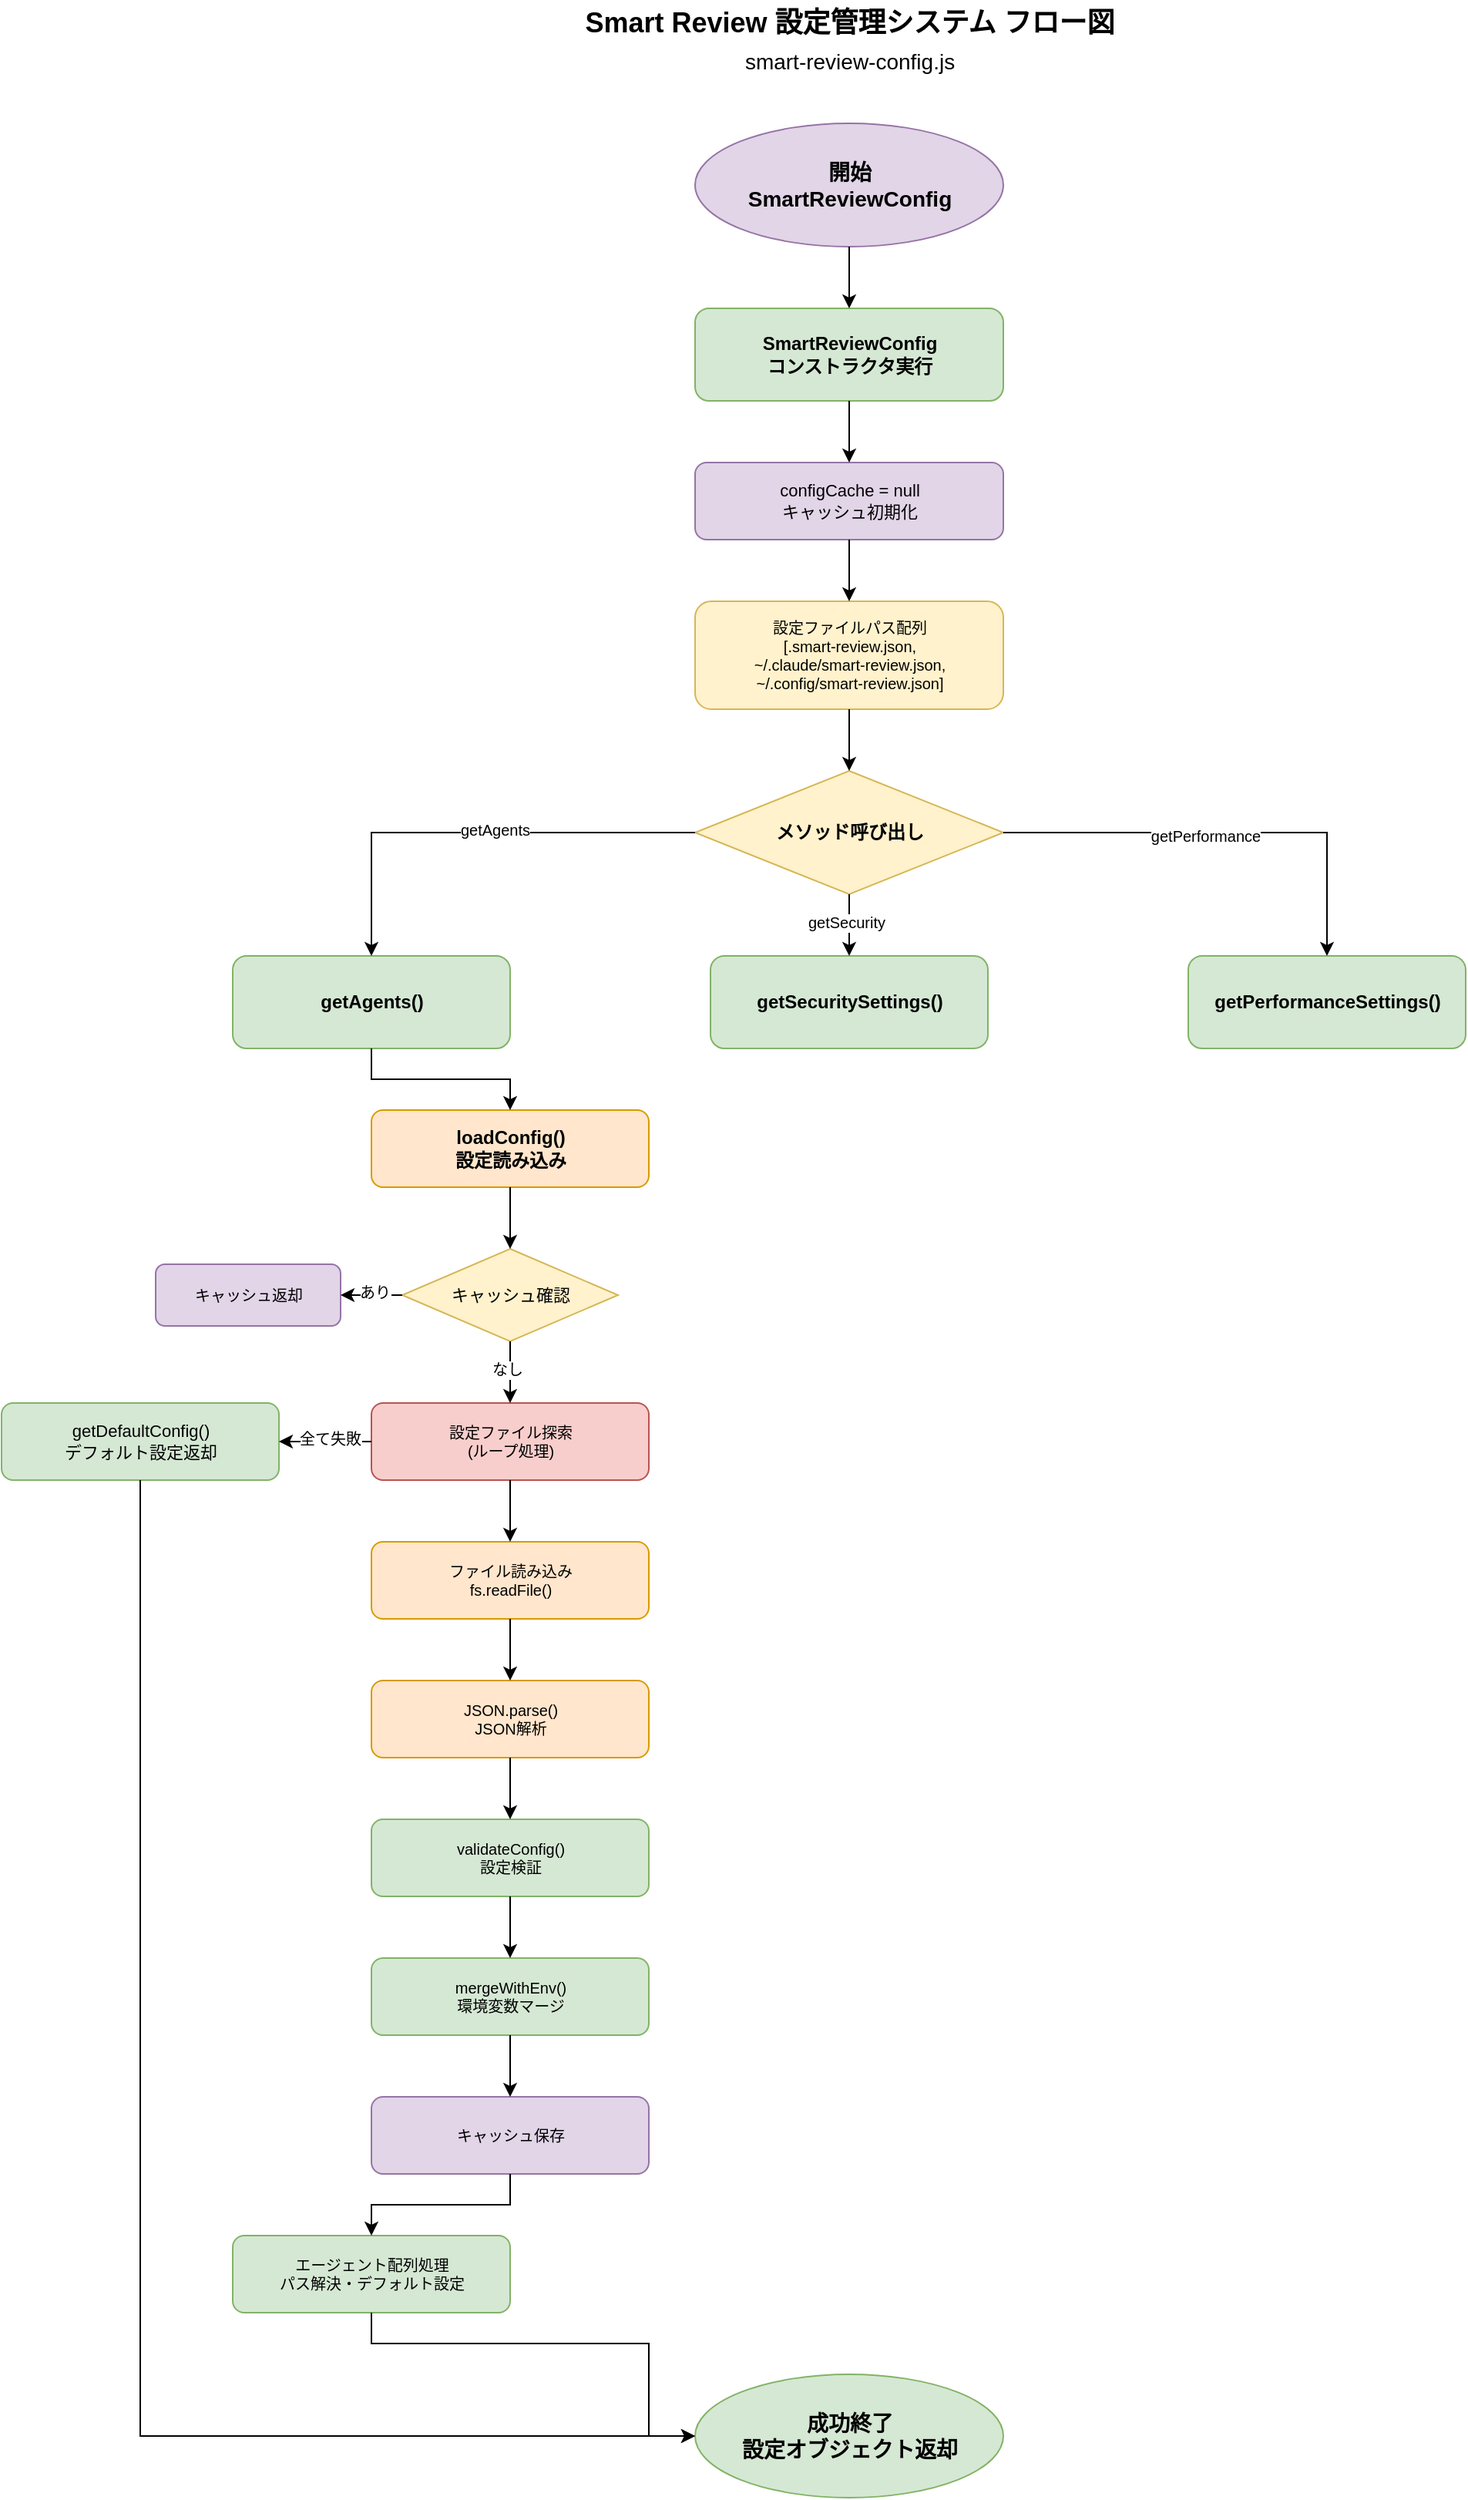 <mxfile version="24.7.8" type="device">
  <diagram name="SmartReviewConfig" id="smart-review-config">
    <mxGraphModel dx="1422" dy="754" grid="1" gridSize="10" guides="1" tooltips="1" connect="1" arrows="1" fold="1" page="1" pageScale="1" pageWidth="1654" pageHeight="2336" math="0" shadow="0">
      <root>
        <mxCell id="0" />
        <mxCell id="1" parent="0" />
        
        <mxCell id="title1" value="Smart Review 設定管理システム フロー図" style="text;html=1;align=center;verticalAlign=middle;fontSize=18;fontStyle=1;fontColor=#000000" vertex="1" parent="1">
          <mxGeometry x="500" y="20" width="400" height="30" as="geometry" />
        </mxCell>
        
        <mxCell id="subtitle1" value="smart-review-config.js" style="text;html=1;align=center;verticalAlign=middle;fontSize=14;fontColor=#000000" vertex="1" parent="1">
          <mxGeometry x="500" y="50" width="400" height="20" as="geometry" />
        </mxCell>
        
        <mxCell id="start1" value="開始&#10;SmartReviewConfig" style="ellipse;html=1;fillColor=#e1d5e7;strokeColor=#9673a6;fontSize=14;fontStyle=1;fontColor=#000000" vertex="1" parent="1">
          <mxGeometry x="600" y="100" width="200" height="80" as="geometry" />
        </mxCell>
        
        <mxCell id="init1" value="SmartReviewConfig&#10;コンストラクタ実行" style="rounded=1;html=1;fillColor=#d5e8d4;strokeColor=#82b366;fontSize=12;fontStyle=1;fontColor=#000000" vertex="1" parent="1">
          <mxGeometry x="600" y="220" width="200" height="60" as="geometry" />
        </mxCell>
        
        <mxCell id="cache1" value="configCache = null&#10;キャッシュ初期化" style="rounded=1;html=1;fillColor=#e1d5e7;strokeColor=#9673a6;fontSize=11;fontColor=#000000" vertex="1" parent="1">
          <mxGeometry x="600" y="320" width="200" height="50" as="geometry" />
        </mxCell>
        
        <mxCell id="paths1" value="設定ファイルパス配列&#10;[.smart-review.json,&#10;~/.claude/smart-review.json,&#10;~/.config/smart-review.json]" style="rounded=1;html=1;fillColor=#fff2cc;strokeColor=#d6b656;fontSize=10;fontColor=#000000" vertex="1" parent="1">
          <mxGeometry x="600" y="410" width="200" height="70" as="geometry" />
        </mxCell>
        
        <mxCell id="method1" value="メソッド呼び出し" style="rhombus;html=1;fillColor=#fff2cc;strokeColor=#d6b656;fontSize=12;fontStyle=1;fontColor=#000000" vertex="1" parent="1">
          <mxGeometry x="600" y="520" width="200" height="80" as="geometry" />
        </mxCell>
        
        <mxCell id="getagents1" value="getAgents()" style="rounded=1;html=1;fillColor=#d5e8d4;strokeColor=#82b366;fontSize=12;fontStyle=1;fontColor=#000000" vertex="1" parent="1">
          <mxGeometry x="300" y="640" width="180" height="60" as="geometry" />
        </mxCell>
        
        <mxCell id="getsecurity1" value="getSecuritySettings()" style="rounded=1;html=1;fillColor=#d5e8d4;strokeColor=#82b366;fontSize=12;fontStyle=1;fontColor=#000000" vertex="1" parent="1">
          <mxGeometry x="610" y="640" width="180" height="60" as="geometry" />
        </mxCell>
        
        <mxCell id="getperf1" value="getPerformanceSettings()" style="rounded=1;html=1;fillColor=#d5e8d4;strokeColor=#82b366;fontSize=12;fontStyle=1;fontColor=#000000" vertex="1" parent="1">
          <mxGeometry x="920" y="640" width="180" height="60" as="geometry" />
        </mxCell>
        
        <mxCell id="load1" value="loadConfig()&#10;設定読み込み" style="rounded=1;html=1;fillColor=#ffe6cc;strokeColor=#d79b00;fontSize=12;fontStyle=1;fontColor=#000000" vertex="1" parent="1">
          <mxGeometry x="390" y="740" width="180" height="50" as="geometry" />
        </mxCell>
        
        <mxCell id="check1" value="キャッシュ確認" style="rhombus;html=1;fillColor=#fff2cc;strokeColor=#d6b656;fontSize=11;fontColor=#000000" vertex="1" parent="1">
          <mxGeometry x="410" y="830" width="140" height="60" as="geometry" />
        </mxCell>
        
        <mxCell id="return1" value="キャッシュ返却" style="rounded=1;html=1;fillColor=#e1d5e7;strokeColor=#9673a6;fontSize=10;fontColor=#000000" vertex="1" parent="1">
          <mxGeometry x="250" y="840" width="120" height="40" as="geometry" />
        </mxCell>
        
        <mxCell id="search1" value="設定ファイル探索&#10;(ループ処理)" style="rounded=1;html=1;fillColor=#f8cecc;strokeColor=#b85450;fontSize=10;fontColor=#000000" vertex="1" parent="1">
          <mxGeometry x="390" y="930" width="180" height="50" as="geometry" />
        </mxCell>
        
        <mxCell id="read1" value="ファイル読み込み&#10;fs.readFile()" style="rounded=1;html=1;fillColor=#ffe6cc;strokeColor=#d79b00;fontSize=10;fontColor=#000000" vertex="1" parent="1">
          <mxGeometry x="390" y="1020" width="180" height="50" as="geometry" />
        </mxCell>
        
        <mxCell id="parse1" value="JSON.parse()&#10;JSON解析" style="rounded=1;html=1;fillColor=#ffe6cc;strokeColor=#d79b00;fontSize=10;fontColor=#000000" vertex="1" parent="1">
          <mxGeometry x="390" y="1110" width="180" height="50" as="geometry" />
        </mxCell>
        
        <mxCell id="validate1" value="validateConfig()&#10;設定検証" style="rounded=1;html=1;fillColor=#d5e8d4;strokeColor=#82b366;fontSize=10;fontColor=#000000" vertex="1" parent="1">
          <mxGeometry x="390" y="1200" width="180" height="50" as="geometry" />
        </mxCell>
        
        <mxCell id="merge1" value="mergeWithEnv()&#10;環境変数マージ" style="rounded=1;html=1;fillColor=#d5e8d4;strokeColor=#82b366;fontSize=10;fontColor=#000000" vertex="1" parent="1">
          <mxGeometry x="390" y="1290" width="180" height="50" as="geometry" />
        </mxCell>
        
        <mxCell id="savecache1" value="キャッシュ保存" style="rounded=1;html=1;fillColor=#e1d5e7;strokeColor=#9673a6;fontSize=10;fontColor=#000000" vertex="1" parent="1">
          <mxGeometry x="390" y="1380" width="180" height="50" as="geometry" />
        </mxCell>
        
        <mxCell id="processagents1" value="エージェント配列処理&#10;パス解決・デフォルト設定" style="rounded=1;html=1;fillColor=#d5e8d4;strokeColor=#82b366;fontSize=10;fontColor=#000000" vertex="1" parent="1">
          <mxGeometry x="300" y="1470" width="180" height="50" as="geometry" />
        </mxCell>
        
        <mxCell id="default1" value="getDefaultConfig()&#10;デフォルト設定返却" style="rounded=1;html=1;fillColor=#d5e8d4;strokeColor=#82b366;fontSize=11;fontColor=#000000" vertex="1" parent="1">
          <mxGeometry x="150" y="930" width="180" height="50" as="geometry" />
        </mxCell>
        
        <mxCell id="success1" value="成功終了&#10;設定オブジェクト返却" style="ellipse;html=1;fillColor=#d5e8d4;strokeColor=#82b366;fontSize=14;fontStyle=1;fontColor=#000000" vertex="1" parent="1">
          <mxGeometry x="600" y="1560" width="200" height="80" as="geometry" />
        </mxCell>
        
        <!-- Main Flow Arrows -->
        <mxCell id="arrow1" style="edgeStyle=orthogonalEdgeStyle;rounded=0;orthogonalLoop=1;jettySize=auto;html=1;" edge="1" parent="1" source="start1" target="init1">
          <mxGeometry relative="1" as="geometry" />
        </mxCell>
        
        <mxCell id="arrow2" style="edgeStyle=orthogonalEdgeStyle;rounded=0;orthogonalLoop=1;jettySize=auto;html=1;" edge="1" parent="1" source="init1" target="cache1">
          <mxGeometry relative="1" as="geometry" />
        </mxCell>
        
        <mxCell id="arrow3" style="edgeStyle=orthogonalEdgeStyle;rounded=0;orthogonalLoop=1;jettySize=auto;html=1;" edge="1" parent="1" source="cache1" target="paths1">
          <mxGeometry relative="1" as="geometry" />
        </mxCell>
        
        <mxCell id="arrow4" style="edgeStyle=orthogonalEdgeStyle;rounded=0;orthogonalLoop=1;jettySize=auto;html=1;" edge="1" parent="1" source="paths1" target="method1">
          <mxGeometry relative="1" as="geometry" />
        </mxCell>
        
        <!-- Method Branch Arrows -->
        <mxCell id="arrow5" style="edgeStyle=orthogonalEdgeStyle;rounded=0;orthogonalLoop=1;jettySize=auto;html=1;" edge="1" parent="1" source="method1" target="getagents1">
          <mxGeometry relative="1" as="geometry" />
        </mxCell>
        <mxCell id="arrow5label" value="getAgents" style="edgeLabel;html=1;align=center;verticalAlign=middle;resizable=0;points=[];fontSize=10;fontColor=#000000" vertex="1" connectable="0" parent="arrow5">
          <mxGeometry x="-0.1" y="-2" relative="1" as="geometry">
            <mxPoint as="offset" />
          </mxGeometry>
        </mxCell>
        
        <mxCell id="arrow6" style="edgeStyle=orthogonalEdgeStyle;rounded=0;orthogonalLoop=1;jettySize=auto;html=1;" edge="1" parent="1" source="method1" target="getsecurity1">
          <mxGeometry relative="1" as="geometry" />
        </mxCell>
        <mxCell id="arrow6label" value="getSecurity" style="edgeLabel;html=1;align=center;verticalAlign=middle;resizable=0;points=[];fontSize=10;fontColor=#000000" vertex="1" connectable="0" parent="arrow6">
          <mxGeometry x="-0.1" y="-2" relative="1" as="geometry">
            <mxPoint as="offset" />
          </mxGeometry>
        </mxCell>
        
        <mxCell id="arrow7" style="edgeStyle=orthogonalEdgeStyle;rounded=0;orthogonalLoop=1;jettySize=auto;html=1;" edge="1" parent="1" source="method1" target="getperf1">
          <mxGeometry relative="1" as="geometry" />
        </mxCell>
        <mxCell id="arrow7label" value="getPerformance" style="edgeLabel;html=1;align=center;verticalAlign=middle;resizable=0;points=[];fontSize=10;fontColor=#000000" vertex="1" connectable="0" parent="arrow7">
          <mxGeometry x="-0.1" y="-2" relative="1" as="geometry">
            <mxPoint as="offset" />
          </mxGeometry>
        </mxCell>
        
        <!-- getAgents Flow -->
        <mxCell id="arrow8" style="edgeStyle=orthogonalEdgeStyle;rounded=0;orthogonalLoop=1;jettySize=auto;html=1;" edge="1" parent="1" source="getagents1" target="load1">
          <mxGeometry relative="1" as="geometry" />
        </mxCell>
        
        <mxCell id="arrow9" style="edgeStyle=orthogonalEdgeStyle;rounded=0;orthogonalLoop=1;jettySize=auto;html=1;" edge="1" parent="1" source="load1" target="check1">
          <mxGeometry relative="1" as="geometry" />
        </mxCell>
        
        <!-- Cache Check Branch -->
        <mxCell id="arrow10" style="edgeStyle=orthogonalEdgeStyle;rounded=0;orthogonalLoop=1;jettySize=auto;html=1;" edge="1" parent="1" source="check1" target="return1">
          <mxGeometry relative="1" as="geometry">
            <Array as="points">
              <mxPoint x="380" y="860" />
              <mxPoint x="310" y="860" />
            </Array>
          </mxGeometry>
        </mxCell>
        <mxCell id="arrow10label" value="あり" style="edgeLabel;html=1;align=center;verticalAlign=middle;resizable=0;points=[];fontSize=10;fontColor=#000000" vertex="1" connectable="0" parent="arrow10">
          <mxGeometry x="-0.1" y="-2" relative="1" as="geometry">
            <mxPoint as="offset" />
          </mxGeometry>
        </mxCell>
        
        <mxCell id="arrow11" style="edgeStyle=orthogonalEdgeStyle;rounded=0;orthogonalLoop=1;jettySize=auto;html=1;" edge="1" parent="1" source="check1" target="search1">
          <mxGeometry relative="1" as="geometry" />
        </mxCell>
        <mxCell id="arrow11label" value="なし" style="edgeLabel;html=1;align=center;verticalAlign=middle;resizable=0;points=[];fontSize=10;fontColor=#000000" vertex="1" connectable="0" parent="arrow11">
          <mxGeometry x="-0.1" y="-2" relative="1" as="geometry">
            <mxPoint as="offset" />
          </mxGeometry>
        </mxCell>
        
        <!-- File Processing Flow -->
        <mxCell id="arrow12" style="edgeStyle=orthogonalEdgeStyle;rounded=0;orthogonalLoop=1;jettySize=auto;html=1;" edge="1" parent="1" source="search1" target="read1">
          <mxGeometry relative="1" as="geometry" />
        </mxCell>
        
        <mxCell id="arrow13" style="edgeStyle=orthogonalEdgeStyle;rounded=0;orthogonalLoop=1;jettySize=auto;html=1;" edge="1" parent="1" source="read1" target="parse1">
          <mxGeometry relative="1" as="geometry" />
        </mxCell>
        
        <mxCell id="arrow14" style="edgeStyle=orthogonalEdgeStyle;rounded=0;orthogonalLoop=1;jettySize=auto;html=1;" edge="1" parent="1" source="parse1" target="validate1">
          <mxGeometry relative="1" as="geometry" />
        </mxCell>
        
        <mxCell id="arrow15" style="edgeStyle=orthogonalEdgeStyle;rounded=0;orthogonalLoop=1;jettySize=auto;html=1;" edge="1" parent="1" source="validate1" target="merge1">
          <mxGeometry relative="1" as="geometry" />
        </mxCell>
        
        <mxCell id="arrow16" style="edgeStyle=orthogonalEdgeStyle;rounded=0;orthogonalLoop=1;jettySize=auto;html=1;" edge="1" parent="1" source="merge1" target="savecache1">
          <mxGeometry relative="1" as="geometry" />
        </mxCell>
        
        <mxCell id="arrow17" style="edgeStyle=orthogonalEdgeStyle;rounded=0;orthogonalLoop=1;jettySize=auto;html=1;" edge="1" parent="1" source="savecache1" target="processagents1">
          <mxGeometry relative="1" as="geometry" />
        </mxCell>
        
        <mxCell id="arrow18" style="edgeStyle=orthogonalEdgeStyle;rounded=0;orthogonalLoop=1;jettySize=auto;html=1;" edge="1" parent="1" source="processagents1" target="success1">
          <mxGeometry relative="1" as="geometry">
            <Array as="points">
              <mxPoint x="390" y="1540" />
              <mxPoint x="570" y="1540" />
              <mxPoint x="570" y="1600" />
            </Array>
          </mxGeometry>
        </mxCell>
        
        <!-- Default Config Flow -->
        <mxCell id="arrow19" style="edgeStyle=orthogonalEdgeStyle;rounded=0;orthogonalLoop=1;jettySize=auto;html=1;" edge="1" parent="1" source="search1" target="default1">
          <mxGeometry relative="1" as="geometry">
            <Array as="points">
              <mxPoint x="350" y="955" />
              <mxPoint x="240" y="955" />
            </Array>
          </mxGeometry>
        </mxCell>
        <mxCell id="arrow19label" value="全て失敗" style="edgeLabel;html=1;align=center;verticalAlign=middle;resizable=0;points=[];fontSize=10;fontColor=#000000" vertex="1" connectable="0" parent="arrow19">
          <mxGeometry x="-0.1" y="-2" relative="1" as="geometry">
            <mxPoint as="offset" />
          </mxGeometry>
        </mxCell>
        
        <mxCell id="arrow20" style="edgeStyle=orthogonalEdgeStyle;rounded=0;orthogonalLoop=1;jettySize=auto;html=1;" edge="1" parent="1" source="default1" target="success1">
          <mxGeometry relative="1" as="geometry">
            <Array as="points">
              <mxPoint x="240" y="1600" />
            </Array>
          </mxGeometry>
        </mxCell>
        
      </root>
    </mxGraphModel>
  </diagram>
</mxfile>